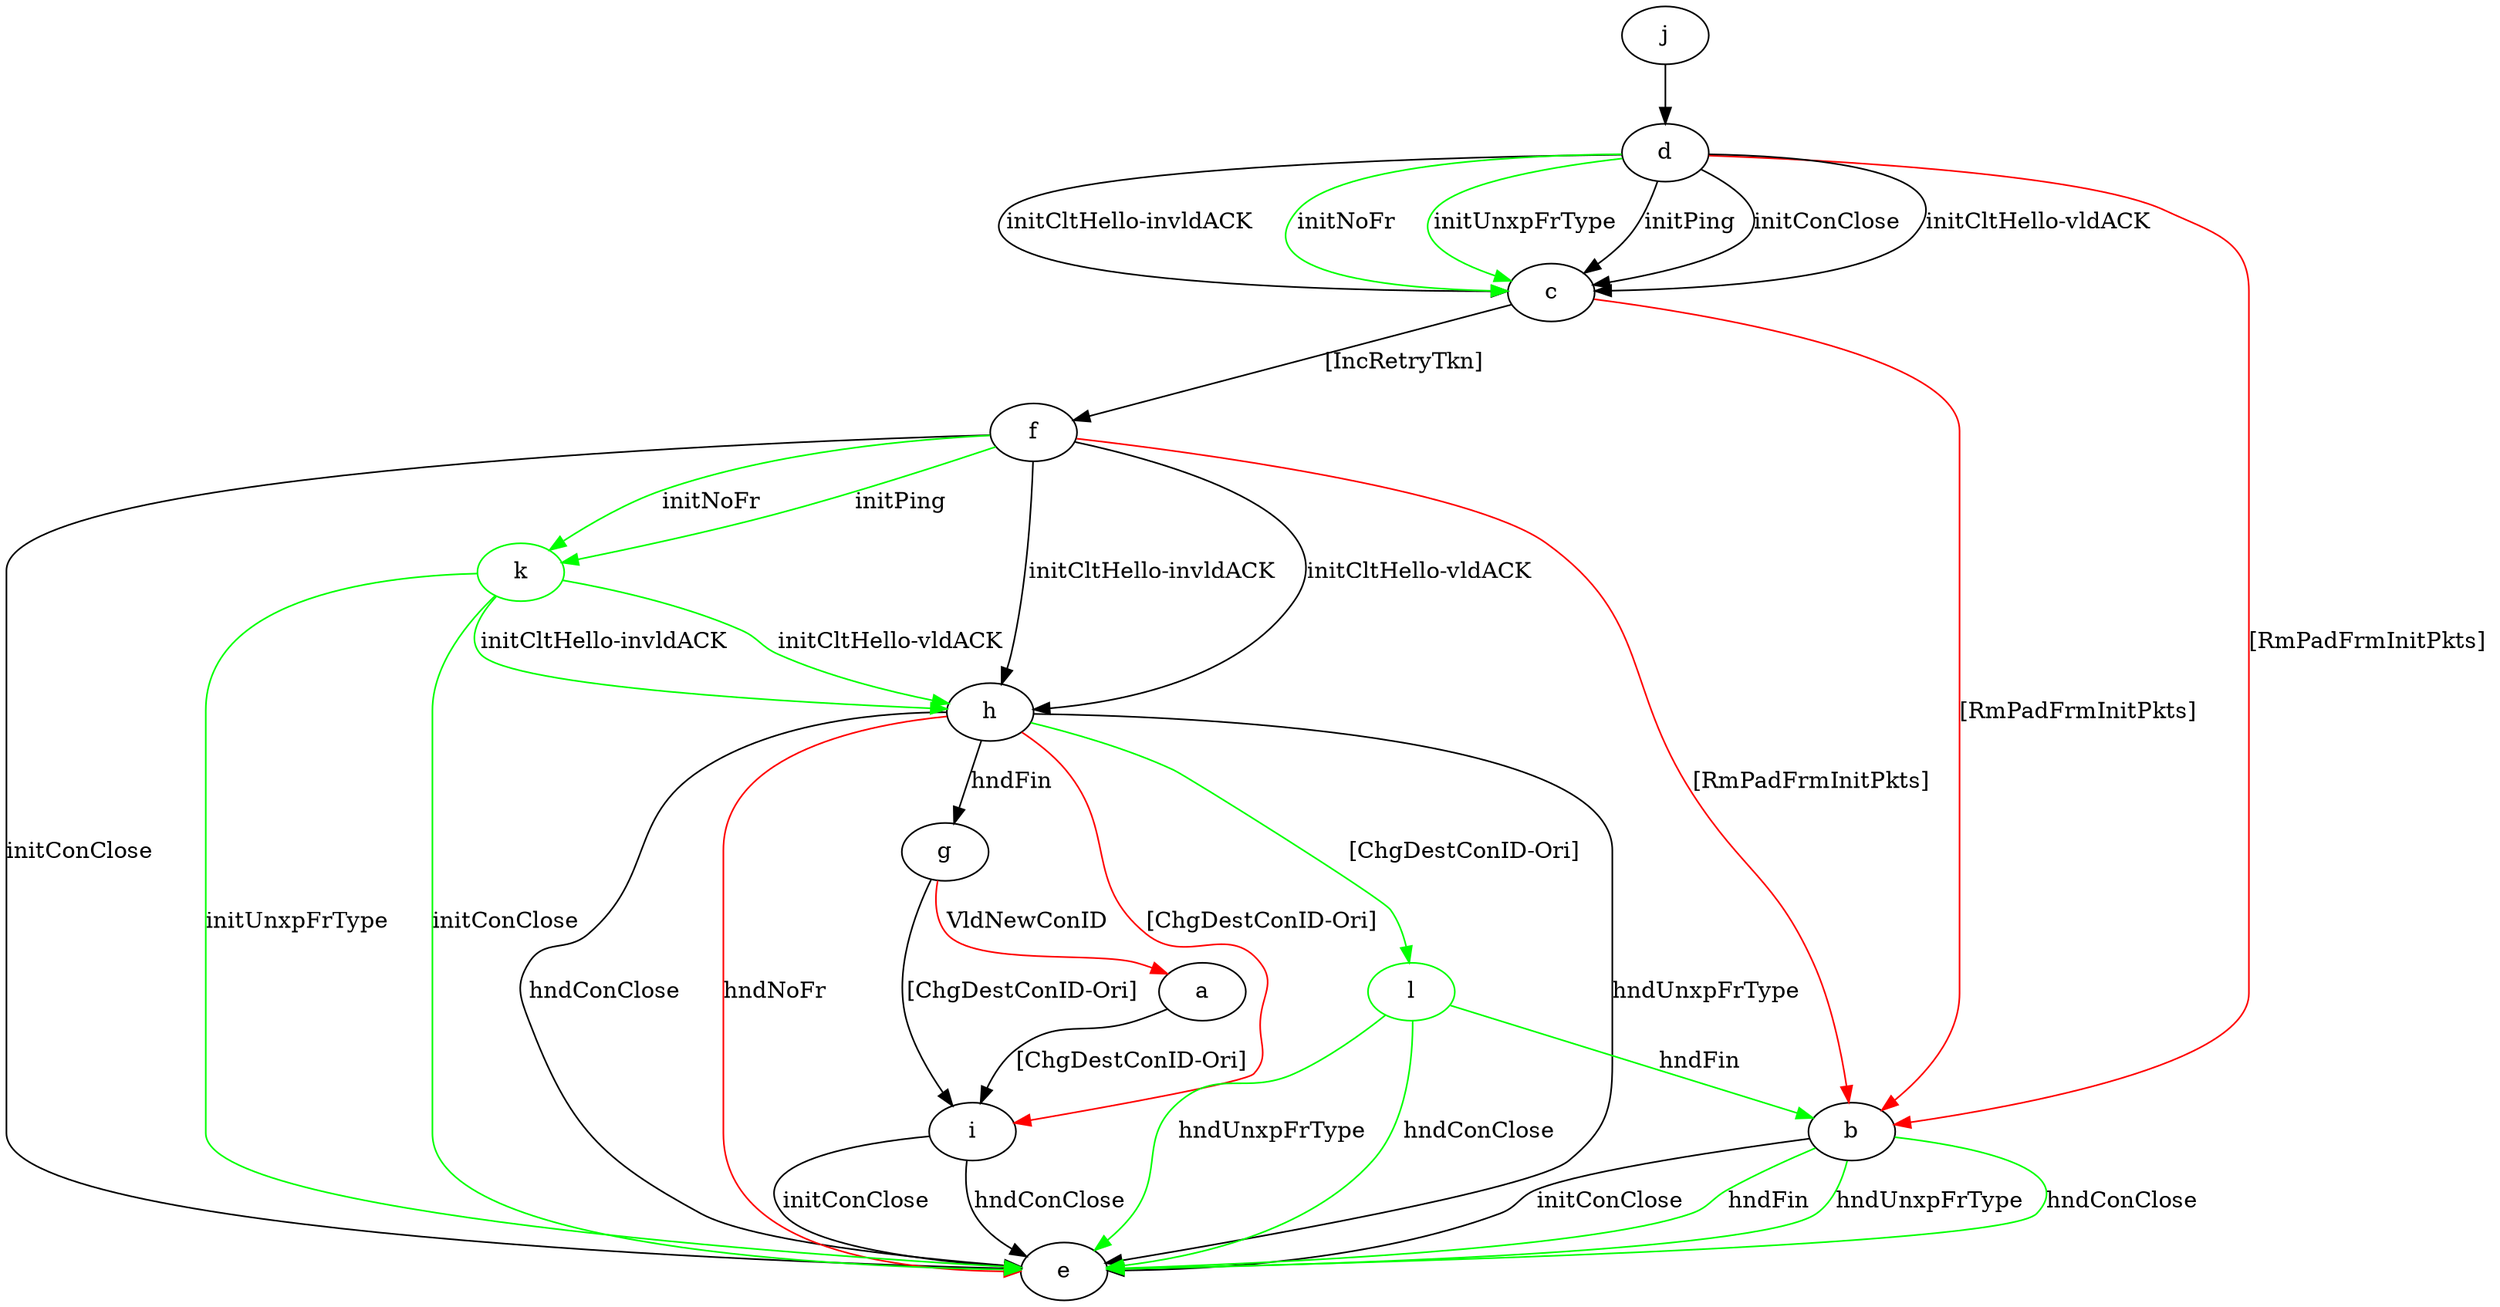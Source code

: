 digraph "" {
	a -> i	[key=0,
		label="[ChgDestConID-Ori] "];
	b -> e	[key=0,
		label="initConClose "];
	b -> e	[key=1,
		color=green,
		label="hndFin "];
	b -> e	[key=2,
		color=green,
		label="hndUnxpFrType "];
	b -> e	[key=3,
		color=green,
		label="hndConClose "];
	c -> b	[key=0,
		color=red,
		label="[RmPadFrmInitPkts] "];
	c -> f	[key=0,
		label="[IncRetryTkn] "];
	d -> b	[key=0,
		color=red,
		label="[RmPadFrmInitPkts] "];
	d -> c	[key=0,
		label="initPing "];
	d -> c	[key=1,
		label="initConClose "];
	d -> c	[key=2,
		label="initCltHello-vldACK "];
	d -> c	[key=3,
		label="initCltHello-invldACK "];
	d -> c	[key=4,
		color=green,
		label="initNoFr "];
	d -> c	[key=5,
		color=green,
		label="initUnxpFrType "];
	f -> b	[key=0,
		color=red,
		label="[RmPadFrmInitPkts] "];
	f -> e	[key=0,
		label="initConClose "];
	f -> h	[key=0,
		label="initCltHello-vldACK "];
	f -> h	[key=1,
		label="initCltHello-invldACK "];
	k	[color=green];
	f -> k	[key=0,
		color=green,
		label="initPing "];
	f -> k	[key=1,
		color=green,
		label="initNoFr "];
	g -> a	[key=0,
		color=red,
		label="VldNewConID "];
	g -> i	[key=0,
		label="[ChgDestConID-Ori] "];
	h -> e	[key=0,
		label="hndUnxpFrType "];
	h -> e	[key=1,
		label="hndConClose "];
	h -> e	[key=2,
		color=red,
		label="hndNoFr "];
	h -> g	[key=0,
		label="hndFin "];
	h -> i	[key=0,
		color=red,
		label="[ChgDestConID-Ori] "];
	l	[color=green];
	h -> l	[key=0,
		color=green,
		label="[ChgDestConID-Ori] "];
	i -> e	[key=0,
		label="initConClose "];
	i -> e	[key=1,
		label="hndConClose "];
	j -> d	[key=0];
	k -> e	[key=0,
		color=green,
		label="initConClose "];
	k -> e	[key=1,
		color=green,
		label="initUnxpFrType "];
	k -> h	[key=0,
		color=green,
		label="initCltHello-vldACK "];
	k -> h	[key=1,
		color=green,
		label="initCltHello-invldACK "];
	l -> b	[key=0,
		color=green,
		label="hndFin "];
	l -> e	[key=0,
		color=green,
		label="hndUnxpFrType "];
	l -> e	[key=1,
		color=green,
		label="hndConClose "];
}
